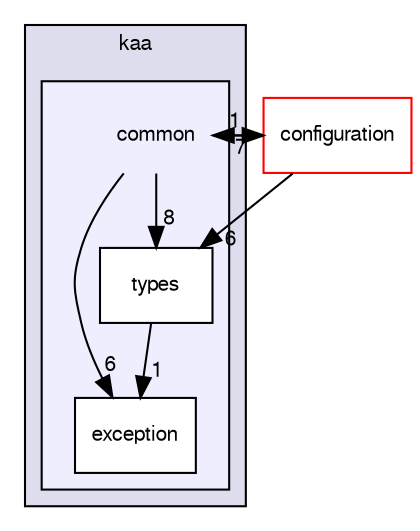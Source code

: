 digraph "/var/lib/jenkins/workspace/kaa_public/client/client-multi/client-cpp/kaa/common" {
  bgcolor=transparent;
  compound=true
  node [ fontsize="10", fontname="FreeSans"];
  edge [ labelfontsize="10", labelfontname="FreeSans"];
  subgraph clusterdir_1ac78b1500c3fd9a977bacb448b54d1a {
    graph [ bgcolor="#ddddee", pencolor="black", label="kaa" fontname="FreeSans", fontsize="10", URL="dir_1ac78b1500c3fd9a977bacb448b54d1a.html"]
  subgraph clusterdir_f09aedf21136cf3760d7f5c15a2e0d3d {
    graph [ bgcolor="#eeeeff", pencolor="black", label="" URL="dir_f09aedf21136cf3760d7f5c15a2e0d3d.html"];
    dir_f09aedf21136cf3760d7f5c15a2e0d3d [shape=plaintext label="common"];
    dir_2dd2f52ce27a6f9a939d09dc36c91bd9 [shape=box label="exception" color="black" fillcolor="white" style="filled" URL="dir_2dd2f52ce27a6f9a939d09dc36c91bd9.html"];
    dir_9f8780ed7f9676938109980604c002b5 [shape=box label="types" color="black" fillcolor="white" style="filled" URL="dir_9f8780ed7f9676938109980604c002b5.html"];
  }
  }
  dir_5d15dad68aa6667aacfe9b7f11d105ba [shape=box label="configuration" color="red" URL="dir_5d15dad68aa6667aacfe9b7f11d105ba.html"];
  dir_9f8780ed7f9676938109980604c002b5->dir_2dd2f52ce27a6f9a939d09dc36c91bd9 [headlabel="1", labeldistance=1.5 headhref="dir_000048_000047.html"];
  dir_f09aedf21136cf3760d7f5c15a2e0d3d->dir_9f8780ed7f9676938109980604c002b5 [headlabel="8", labeldistance=1.5 headhref="dir_000046_000048.html"];
  dir_f09aedf21136cf3760d7f5c15a2e0d3d->dir_2dd2f52ce27a6f9a939d09dc36c91bd9 [headlabel="6", labeldistance=1.5 headhref="dir_000046_000047.html"];
  dir_f09aedf21136cf3760d7f5c15a2e0d3d->dir_5d15dad68aa6667aacfe9b7f11d105ba [headlabel="1", labeldistance=1.5 headhref="dir_000046_000049.html"];
  dir_5d15dad68aa6667aacfe9b7f11d105ba->dir_9f8780ed7f9676938109980604c002b5 [headlabel="6", labeldistance=1.5 headhref="dir_000049_000048.html"];
  dir_5d15dad68aa6667aacfe9b7f11d105ba->dir_f09aedf21136cf3760d7f5c15a2e0d3d [headlabel="7", labeldistance=1.5 headhref="dir_000049_000046.html"];
}
